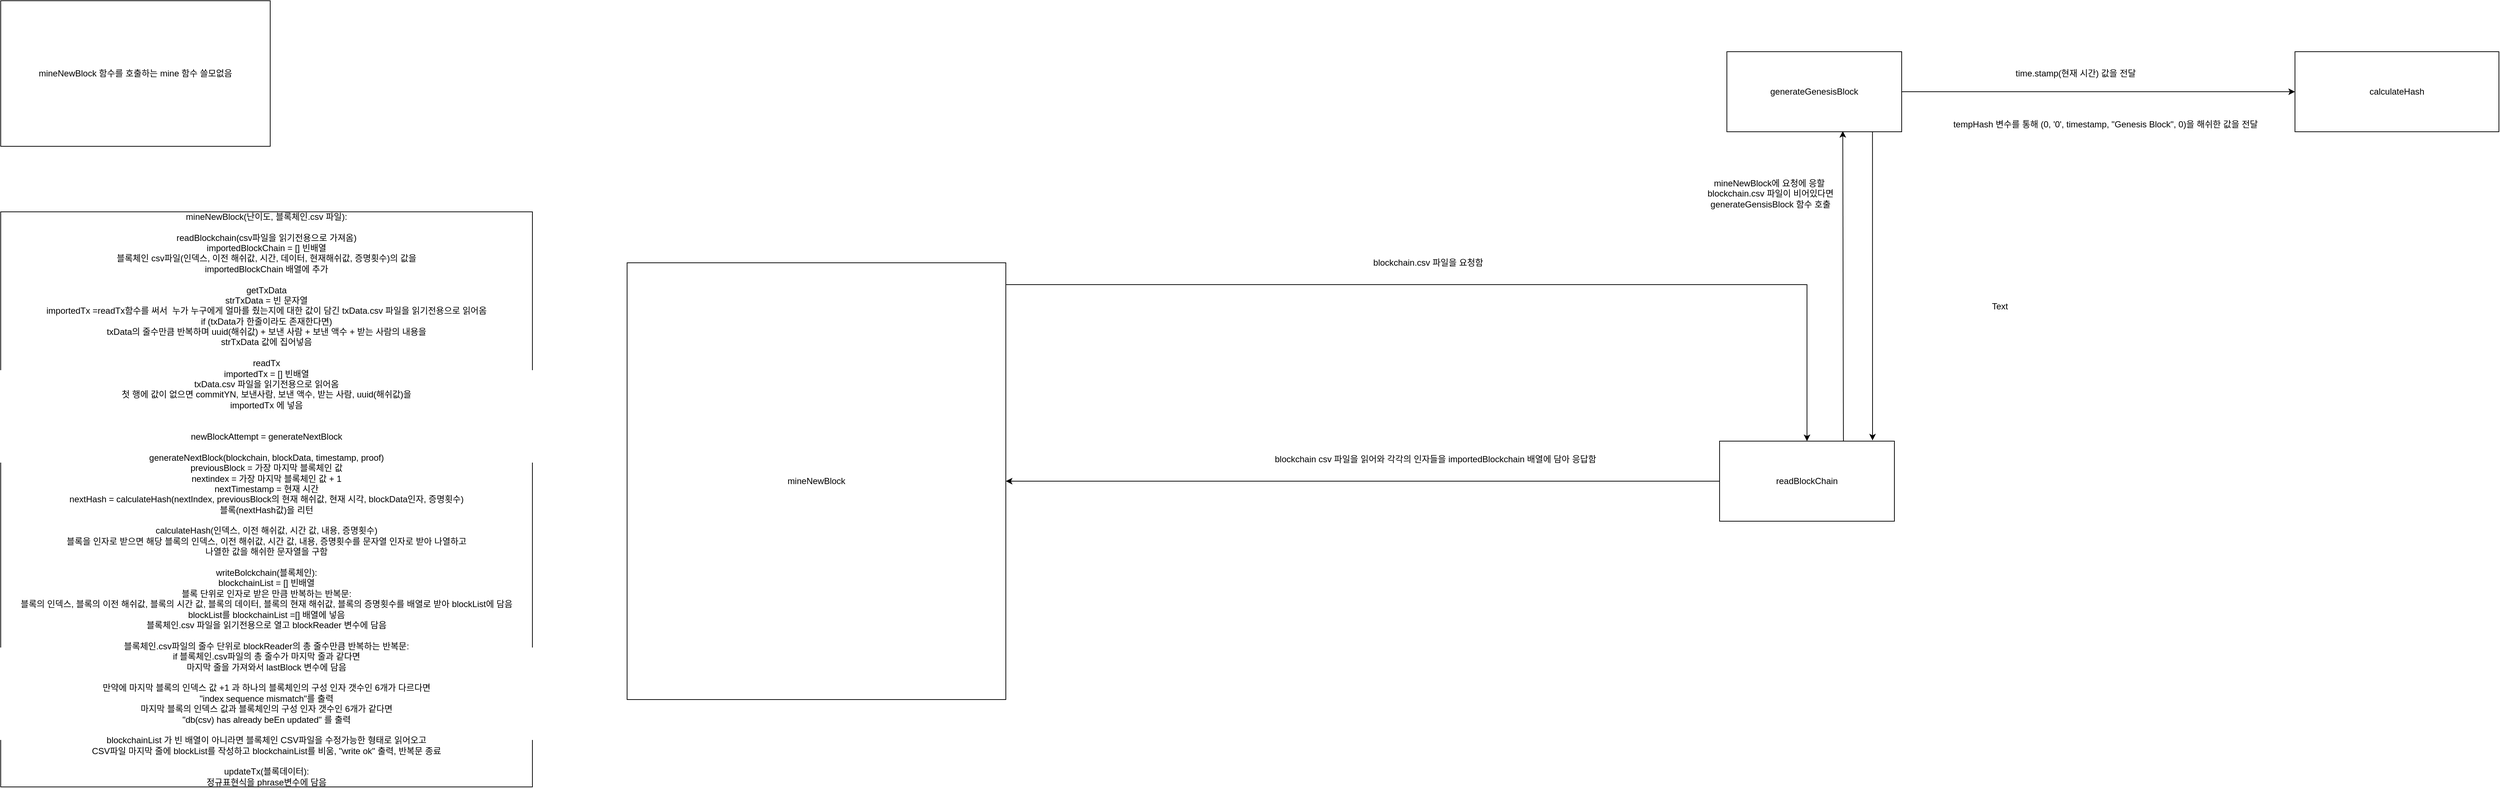 <mxfile version="14.8.0" type="github">
  <diagram id="ZawBvJ3uUS1KWoCtV5v_" name="Page-1">
    <mxGraphModel dx="2436" dy="1096" grid="1" gridSize="10" guides="1" tooltips="1" connect="1" arrows="1" fold="1" page="1" pageScale="1" pageWidth="827" pageHeight="1169" math="0" shadow="0">
      <root>
        <mxCell id="0" />
        <mxCell id="1" parent="0" />
        <mxCell id="WwcDMoaWUqZJNT8HYI9G-1" value="mineNewBlock(난이도, 블록체인.csv 파일):&lt;br&gt;&lt;br&gt;readBlockchain(csv파일을 읽기전용으로 가져옴)&lt;br&gt;importedBlockChain = [] 빈배열&lt;br&gt;블록체인 csv파일(인덱스, 이전 해쉬값, 시간, 데이터, 현재해쉬값, 증명횟수)의 값을&lt;br&gt;importedBlockChain 배열에 추가&lt;br&gt;&lt;br&gt;getTxData&lt;br&gt;strTxData = 빈 문자열&lt;br&gt;importedTx =readTx함수를 써서&amp;nbsp; 누가 누구에게 얼마를 줬는지에 대한 값이 담긴 txData.csv 파일을 읽기전용으로 읽어옴&lt;br&gt;if (txData가 한줄이라도 존재한다면)&lt;br&gt;txData의 줄수만큼 반복하며 uuid(해쉬값) + 보낸 사람 + 보낸 액수 + 받는 사람의 내용을&lt;br&gt;strTxData 값에 집어넣음&lt;br&gt;&lt;br&gt;readTx&lt;br&gt;importedTx = [] 빈배열&lt;br&gt;txData.csv 파일을 읽기전용으로 읽어옴&lt;br&gt;첫 행에 값이 없으면 commitYN, 보낸사람, 보낸 액수, 받는 사람, uuid(해쉬값)을&lt;br&gt;importedTx 에 넣음&lt;br&gt;&lt;br&gt;&lt;br&gt;newBlockAttempt = generateNextBlock&lt;br&gt;&lt;br&gt;generateNextBlock(blockchain, blockData, timestamp, proof)&lt;br&gt;previousBlock = 가장 마지막 블록체인 값&lt;br&gt;nextindex = 가장 마지막 블록체인 값 + 1&lt;br&gt;nextTimestamp = 현재 시간&lt;br&gt;nextHash = calculateHash(nextIndex, previousBlock의 현재 해쉬값, 현재 시각, blockData인자, 증명횟수)&lt;br&gt;블록(nextHash값)을 리턴&lt;br&gt;&lt;br&gt;calculateHash(인덱스, 이전 해쉬값, 시간 값, 내용, 증명횟수)&lt;br&gt;블록을 인자로 받으면 해당 블록의 인덱스, 이전 해쉬값, 시간 값, 내용, 증명횟수를 문자열 인자로 받아 나열하고&lt;br&gt;나열한 값을 해쉬한 문자열을 구함&lt;br&gt;&lt;br&gt;writeBolckchain(블록체인):&lt;br&gt;blockchainList = [] 빈배열&lt;br&gt;블록 단위로 인자로 받은 만큼 반복하는 반복문:&lt;br&gt;블록의 인덱스, 블록의 이전 해쉬값, 블록의 시간 값, 블록의 데이터, 블록의 현재 해쉬값, 블록의 증명횟수를 배열로 받아 blockList에 담음&lt;br&gt;blockList를 blockchainList&amp;nbsp;=[] 배열에 넣음&lt;br&gt;블록체인.csv 파일을 읽기전용으로 열고 blockReader 변수에 담음&lt;br&gt;&lt;br&gt;블록체인.csv파일의 줄수 단위로 blockReader의 총 줄수만큼 반복하는 반복문:&lt;br&gt;if 블록체인.csv파일의 총 줄수가 마지막 줄과 같다면&lt;br&gt;마지막 줄을 가져와서 lastBlock 변수에 담음&lt;br&gt;&lt;br&gt;만약에 마지막 블록의 인덱스 값 +1 과 하나의 블록체인의 구성 인자 갯수인 6개가 다르다면&lt;br&gt;&quot;index sequence mismatch&quot;를 출력&lt;br&gt;마지막 블록의 인덱스 값과 블록체인의 구성 인자 갯수인 6개가 같다면&lt;br&gt;&quot;db(csv) has already beEn updated&quot; 를 출력&lt;br&gt;&lt;br&gt;blockchainList 가 빈 배열이 아니라면 블록체인 CSV파일을 수정가능한 형태로 읽어오고&lt;br&gt;CSV파일 마지막 줄에 blockList를 작성하고 blockchainList를 비움, &quot;write ok&quot; 출력, 반복문 종료&lt;br&gt;&lt;br&gt;updateTx(블록데이터):&lt;br&gt;정규표현식을 phrase변수에 담음&lt;br&gt;" style="rounded=0;whiteSpace=wrap;html=1;" parent="1" vertex="1">
          <mxGeometry x="-1310" y="350" width="730" height="790" as="geometry" />
        </mxCell>
        <mxCell id="WwcDMoaWUqZJNT8HYI9G-2" value="mineNewBlock 함수를 호출하는 mine 함수 쓸모없음" style="rounded=0;whiteSpace=wrap;html=1;" parent="1" vertex="1">
          <mxGeometry x="-1310" y="60" width="370" height="200" as="geometry" />
        </mxCell>
        <mxCell id="6jqxfhGO3ziuB4b0KIC6-3" value="" style="edgeStyle=orthogonalEdgeStyle;rounded=0;orthogonalLoop=1;jettySize=auto;html=1;" edge="1" parent="1" source="6jqxfhGO3ziuB4b0KIC6-1" target="6jqxfhGO3ziuB4b0KIC6-2">
          <mxGeometry relative="1" as="geometry">
            <Array as="points">
              <mxPoint x="-60" y="450" />
              <mxPoint x="-60" y="450" />
            </Array>
          </mxGeometry>
        </mxCell>
        <mxCell id="6jqxfhGO3ziuB4b0KIC6-1" value="mineNewBlock" style="rounded=0;whiteSpace=wrap;html=1;" vertex="1" parent="1">
          <mxGeometry x="-450" y="420" width="520" height="600" as="geometry" />
        </mxCell>
        <mxCell id="6jqxfhGO3ziuB4b0KIC6-6" style="edgeStyle=orthogonalEdgeStyle;rounded=0;orthogonalLoop=1;jettySize=auto;html=1;entryX=1;entryY=0.5;entryDx=0;entryDy=0;" edge="1" parent="1" source="6jqxfhGO3ziuB4b0KIC6-2" target="6jqxfhGO3ziuB4b0KIC6-1">
          <mxGeometry relative="1" as="geometry" />
        </mxCell>
        <mxCell id="6jqxfhGO3ziuB4b0KIC6-2" value="readBlockChain" style="rounded=0;whiteSpace=wrap;html=1;" vertex="1" parent="1">
          <mxGeometry x="1050" y="665" width="240" height="110" as="geometry" />
        </mxCell>
        <mxCell id="6jqxfhGO3ziuB4b0KIC6-4" value="blockchain.csv 파일을 요청함" style="text;html=1;strokeColor=none;fillColor=none;align=center;verticalAlign=middle;whiteSpace=wrap;rounded=0;" vertex="1" parent="1">
          <mxGeometry x="560" y="410" width="180" height="20" as="geometry" />
        </mxCell>
        <mxCell id="6jqxfhGO3ziuB4b0KIC6-7" value="mineNewBlock에 요청에 응할&amp;nbsp;&lt;br&gt;blockchain.csv 파일이 비어있다면&lt;br&gt;generateGensisBlock 함수 호출" style="text;html=1;strokeColor=none;fillColor=none;align=center;verticalAlign=middle;whiteSpace=wrap;rounded=0;" vertex="1" parent="1">
          <mxGeometry x="1020" y="250" width="200" height="150" as="geometry" />
        </mxCell>
        <mxCell id="6jqxfhGO3ziuB4b0KIC6-18" style="edgeStyle=orthogonalEdgeStyle;rounded=0;orthogonalLoop=1;jettySize=auto;html=1;" edge="1" parent="1" source="6jqxfhGO3ziuB4b0KIC6-9" target="6jqxfhGO3ziuB4b0KIC6-15">
          <mxGeometry relative="1" as="geometry" />
        </mxCell>
        <mxCell id="6jqxfhGO3ziuB4b0KIC6-9" value="generateGenesisBlock" style="rounded=0;whiteSpace=wrap;html=1;" vertex="1" parent="1">
          <mxGeometry x="1060" y="130" width="240" height="110" as="geometry" />
        </mxCell>
        <mxCell id="6jqxfhGO3ziuB4b0KIC6-11" value="blockchain csv 파일을 읽어와 각각의 인자들을 importedBlockchain 배열에 담아 응답함&lt;br&gt;" style="text;html=1;strokeColor=none;fillColor=none;align=center;verticalAlign=middle;whiteSpace=wrap;rounded=0;" vertex="1" parent="1">
          <mxGeometry x="360" y="680" width="600" height="20" as="geometry" />
        </mxCell>
        <mxCell id="6jqxfhGO3ziuB4b0KIC6-14" value="" style="endArrow=classic;html=1;entryX=0.663;entryY=0.991;entryDx=0;entryDy=0;entryPerimeter=0;" edge="1" parent="1" target="6jqxfhGO3ziuB4b0KIC6-9">
          <mxGeometry width="50" height="50" relative="1" as="geometry">
            <mxPoint x="1220" y="665" as="sourcePoint" />
            <mxPoint x="1270" y="615" as="targetPoint" />
          </mxGeometry>
        </mxCell>
        <mxCell id="6jqxfhGO3ziuB4b0KIC6-15" value="calculateHash" style="rounded=0;whiteSpace=wrap;html=1;" vertex="1" parent="1">
          <mxGeometry x="1840" y="130" width="280" height="110" as="geometry" />
        </mxCell>
        <mxCell id="6jqxfhGO3ziuB4b0KIC6-20" value="time.stamp(현재 시간) 값을 전달" style="text;html=1;strokeColor=none;fillColor=none;align=center;verticalAlign=middle;whiteSpace=wrap;rounded=0;" vertex="1" parent="1">
          <mxGeometry x="1424" y="150" width="230" height="20" as="geometry" />
        </mxCell>
        <mxCell id="6jqxfhGO3ziuB4b0KIC6-21" value="tempHash 변수를 통해 (0, &#39;0&#39;, timestamp, &quot;Genesis Block&quot;, 0)을 해쉬한 값을 전달" style="text;html=1;strokeColor=none;fillColor=none;align=center;verticalAlign=middle;whiteSpace=wrap;rounded=0;" vertex="1" parent="1">
          <mxGeometry x="1340" y="170" width="480" height="120" as="geometry" />
        </mxCell>
        <mxCell id="6jqxfhGO3ziuB4b0KIC6-23" value="" style="endArrow=classic;html=1;entryX=0.875;entryY=-0.009;entryDx=0;entryDy=0;entryPerimeter=0;exitX=0.833;exitY=1;exitDx=0;exitDy=0;exitPerimeter=0;" edge="1" parent="1" source="6jqxfhGO3ziuB4b0KIC6-9" target="6jqxfhGO3ziuB4b0KIC6-2">
          <mxGeometry width="50" height="50" relative="1" as="geometry">
            <mxPoint x="1280" y="350" as="sourcePoint" />
            <mxPoint x="1310" y="300" as="targetPoint" />
          </mxGeometry>
        </mxCell>
        <mxCell id="6jqxfhGO3ziuB4b0KIC6-24" value="Text" style="text;html=1;strokeColor=none;fillColor=none;align=center;verticalAlign=middle;whiteSpace=wrap;rounded=0;" vertex="1" parent="1">
          <mxGeometry x="1290" y="330" width="290" height="300" as="geometry" />
        </mxCell>
      </root>
    </mxGraphModel>
  </diagram>
</mxfile>
